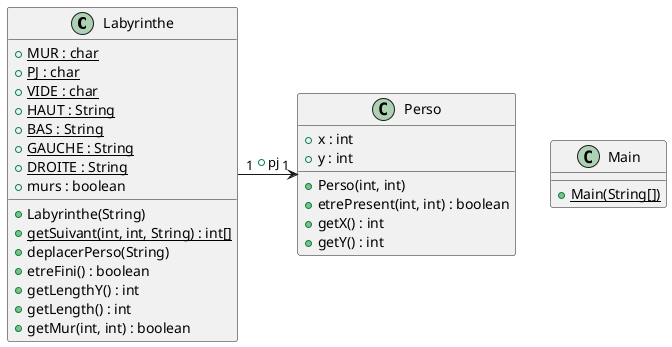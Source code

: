 @startuml
class Labyrinthe{
    + {static} MUR : char
    + {static} PJ : char
    + {static} VIDE : char
    + {static} HAUT : String
    + {static} BAS : String
    + {static} GAUCHE : String
    + {static} DROITE : String
    + murs : boolean

    + Labyrinthe(String)
    + {static} getSuivant(int, int, String) : int[]
    + deplacerPerso(String)
    + etreFini() : boolean
    + getLengthY() : int
    + getLength() : int
    + getMur(int, int) : boolean
}

class Perso{
    + x : int
    + y : int
    + Perso(int, int)
    + etrePresent(int, int) : boolean
    + getX() : int
    + getY() : int
}

class Main{
    + {static} Main(String[])
}

Labyrinthe "1" -> "1" Perso : + pj
@enduml